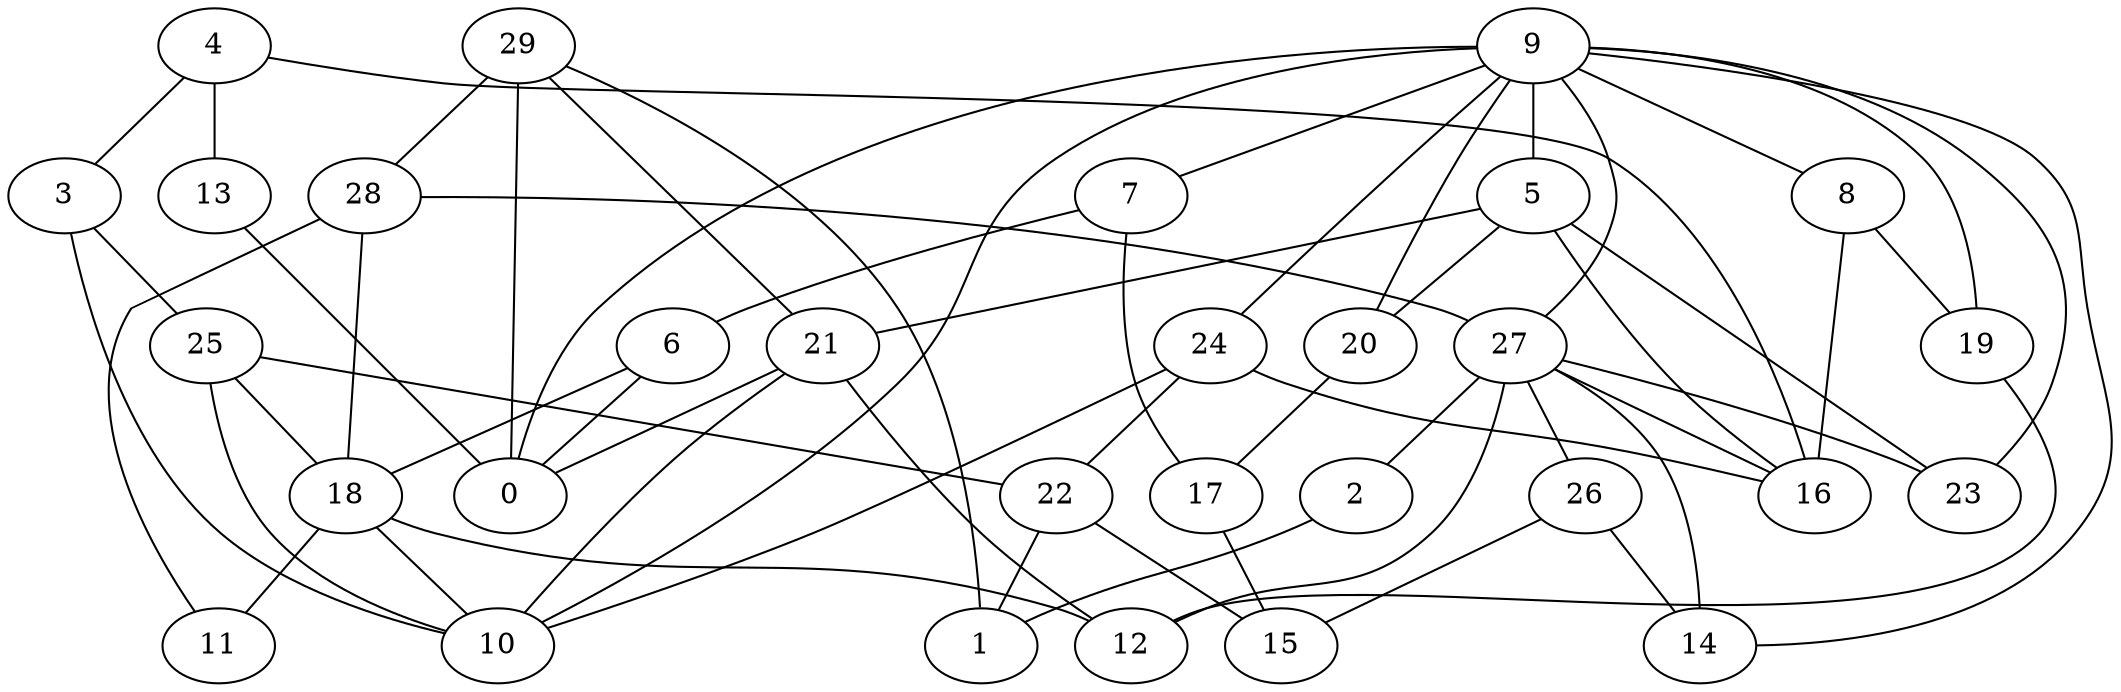 digraph GG_graph {

subgraph G_graph {
edge [color = black]
"4" -> "13" [dir = none]
"4" -> "3" [dir = none]
"4" -> "16" [dir = none]
"22" -> "1" [dir = none]
"22" -> "15" [dir = none]
"9" -> "19" [dir = none]
"9" -> "8" [dir = none]
"9" -> "20" [dir = none]
"9" -> "14" [dir = none]
"9" -> "24" [dir = none]
"9" -> "5" [dir = none]
"9" -> "27" [dir = none]
"9" -> "10" [dir = none]
"9" -> "0" [dir = none]
"9" -> "7" [dir = none]
"20" -> "17" [dir = none]
"26" -> "14" [dir = none]
"26" -> "15" [dir = none]
"17" -> "15" [dir = none]
"28" -> "18" [dir = none]
"28" -> "11" [dir = none]
"28" -> "27" [dir = none]
"27" -> "16" [dir = none]
"27" -> "12" [dir = none]
"27" -> "14" [dir = none]
"27" -> "2" [dir = none]
"27" -> "26" [dir = none]
"27" -> "23" [dir = none]
"7" -> "6" [dir = none]
"7" -> "17" [dir = none]
"29" -> "21" [dir = none]
"29" -> "0" [dir = none]
"29" -> "1" [dir = none]
"29" -> "28" [dir = none]
"13" -> "0" [dir = none]
"18" -> "10" [dir = none]
"18" -> "12" [dir = none]
"18" -> "11" [dir = none]
"24" -> "10" [dir = none]
"24" -> "16" [dir = none]
"24" -> "22" [dir = none]
"5" -> "23" [dir = none]
"5" -> "20" [dir = none]
"5" -> "16" [dir = none]
"5" -> "21" [dir = none]
"21" -> "0" [dir = none]
"21" -> "10" [dir = none]
"21" -> "12" [dir = none]
"8" -> "16" [dir = none]
"2" -> "1" [dir = none]
"25" -> "22" [dir = none]
"25" -> "10" [dir = none]
"25" -> "18" [dir = none]
"3" -> "10" [dir = none]
"3" -> "25" [dir = none]
"6" -> "18" [dir = none]
"6" -> "0" [dir = none]
"19" -> "12" [dir = none]
"9" -> "23" [dir = none]
"8" -> "19" [dir = none]
}

}
